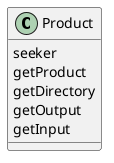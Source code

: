 @startuml
'https://plantuml.com/sequence-diagram

class Product {

seeker
getProduct
getDirectory
getOutput
getInput

}
@enduml